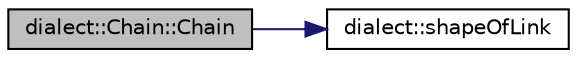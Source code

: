 digraph "dialect::Chain::Chain"
{
  edge [fontname="Helvetica",fontsize="10",labelfontname="Helvetica",labelfontsize="10"];
  node [fontname="Helvetica",fontsize="10",shape=record];
  rankdir="LR";
  Node0 [label="dialect::Chain::Chain",height=0.2,width=0.4,color="black", fillcolor="grey75", style="filled", fontcolor="black"];
  Node0 -> Node1 [color="midnightblue",fontsize="10",style="solid",fontname="Helvetica"];
  Node1 [label="dialect::shapeOfLink",height=0.2,width=0.4,color="black", fillcolor="white", style="filled",URL="$namespacedialect.html#aaed146a04dc4b872386c2c407e05c3ce",tooltip="Determine the LinkShape for a given Node of degree 2. "];
}
